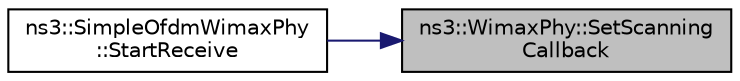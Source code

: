 digraph "ns3::WimaxPhy::SetScanningCallback"
{
 // LATEX_PDF_SIZE
  edge [fontname="Helvetica",fontsize="10",labelfontname="Helvetica",labelfontsize="10"];
  node [fontname="Helvetica",fontsize="10",shape=record];
  rankdir="RL";
  Node1 [label="ns3::WimaxPhy::SetScanning\lCallback",height=0.2,width=0.4,color="black", fillcolor="grey75", style="filled", fontcolor="black",tooltip="calls the scanning call back function"];
  Node1 -> Node2 [dir="back",color="midnightblue",fontsize="10",style="solid",fontname="Helvetica"];
  Node2 [label="ns3::SimpleOfdmWimaxPhy\l::StartReceive",height=0.2,width=0.4,color="black", fillcolor="white", style="filled",URL="$classns3_1_1_simple_ofdm_wimax_phy.html#afd0ada1680b119d166fb3cf65d804f13",tooltip="start the reception of a fec block"];
}
